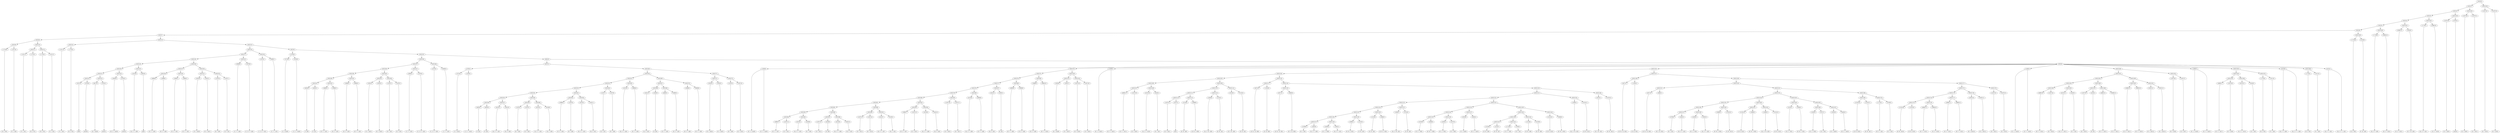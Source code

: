 digraph sample{
"L-1743(0)"->"[D  E  F](0)"
"L-1611(0)"->"[F  G  A](0)"
"L5925(9)"->"L-1743(0)"
"L5925(9)"->"L-1611(0)"
"L-1611(1)"->"[F  G  A](1)"
"L-1743(1)"->"[D  E  F](1)"
"L5925(11)"->"L-1611(1)"
"L5925(11)"->"L-1743(1)"
"L-1743(2)"->"[D  E  F](2)"
"L-1611(2)"->"[F  G  A](2)"
"L5925(12)"->"L-1743(2)"
"L5925(12)"->"L-1611(2)"
"L5925(10)"->"L5925(11)"
"L5925(10)"->"L5925(12)"
"L5925(8)"->"L5925(9)"
"L5925(8)"->"L5925(10)"
"L-1611(3)"->"[F  G  A](3)"
"L-1743(3)"->"[D  E  F](3)"
"L5925(14)"->"L-1611(3)"
"L5925(14)"->"L-1743(3)"
"L5357(0)"->"[D](0)"
"L3765(0)"->"[rest](0)"
"L5925(22)"->"L5357(0)"
"L5925(22)"->"L3765(0)"
"L4871(0)"->"[D  F  Ais](0)"
"L3765(1)"->"[rest](1)"
"L5925(23)"->"L4871(0)"
"L5925(23)"->"L3765(1)"
"L5925(21)"->"L5925(22)"
"L5925(21)"->"L5925(23)"
"L4040(0)"->"[D  E  G  Ais](0)"
"L3765(2)"->"[rest](2)"
"L5925(24)"->"L4040(0)"
"L5925(24)"->"L3765(2)"
"L5925(20)"->"L5925(21)"
"L5925(20)"->"L5925(24)"
"L4310(0)"->"[Cis  E  G  A](0)"
"L4062(0)"->"[A](0)"
"L5925(25)"->"L4310(0)"
"L5925(25)"->"L4062(0)"
"L5925(19)"->"L5925(20)"
"L5925(19)"->"L5925(25)"
"L4896(0)"->"[D  F  G  A](0)"
"L2986(0)"->"[D  E  F  A](0)"
"L5925(28)"->"L4896(0)"
"L5925(28)"->"L2986(0)"
"L2986(1)"->"[D  E  F  A](1)"
"L4896(1)"->"[D  F  G  A](1)"
"L5925(29)"->"L2986(1)"
"L5925(29)"->"L4896(1)"
"L5925(27)"->"L5925(28)"
"L5925(27)"->"L5925(29)"
"L3592(0)"->"[D  G  Ais](0)"
"L3592(1)"->"[D  G  Ais](1)"
"L5925(31)"->"L3592(0)"
"L5925(31)"->"L3592(1)"
"L1287(0)"->"[D  F  A](0)"
"L1287(1)"->"[D  F  A](1)"
"L5925(32)"->"L1287(0)"
"L5925(32)"->"L1287(1)"
"L5925(30)"->"L5925(31)"
"L5925(30)"->"L5925(32)"
"L5925(26)"->"L5925(27)"
"L5925(26)"->"L5925(30)"
"L5925(18)"->"L5925(19)"
"L5925(18)"->"L5925(26)"
"L3990(0)"->"[C  F  G  A](0)"
"L1879(0)"->"[C  D  E  F  A](0)"
"L5925(33)"->"L3990(0)"
"L5925(33)"->"L1879(0)"
"L5925(17)"->"L5925(18)"
"L5925(17)"->"L5925(33)"
"L1879(1)"->"[C  D  E  F  A](1)"
"L3990(1)"->"[C  F  G  A](1)"
"L5925(34)"->"L1879(1)"
"L5925(34)"->"L3990(1)"
"L5925(16)"->"L5925(17)"
"L5925(16)"->"L5925(34)"
"L5718(0)"->"[C  E  Ais](0)"
"L3339(0)"->"[C  E  G  Ais](0)"
"L5795(0)"->"L5718(0)"
"L5795(0)"->"L3339(0)"
"L4630(0)"->"[F  A](0)"
"L4630(1)"->"[F  A](1)"
"L5925(41)"->"L4630(0)"
"L5925(41)"->"L4630(1)"
"L4896(2)"->"[D  F  G  A](2)"
"L2986(2)"->"[D  E  F  A](2)"
"L5925(42)"->"L4896(2)"
"L5925(42)"->"L2986(2)"
"L5925(40)"->"L5925(41)"
"L5925(40)"->"L5925(42)"
"L2986(3)"->"[D  E  F  A](3)"
"L4896(3)"->"[D  F  G  A](3)"
"L5925(43)"->"L2986(3)"
"L5925(43)"->"L4896(3)"
"L5925(39)"->"L5925(40)"
"L5925(39)"->"L5925(43)"
"L3592(2)"->"[D  G  Ais](2)"
"L3592(3)"->"[D  G  Ais](3)"
"L5925(45)"->"L3592(2)"
"L5925(45)"->"L3592(3)"
"L1287(2)"->"[D  F  A](2)"
"L1287(3)"->"[D  F  A](3)"
"L5925(46)"->"L1287(2)"
"L5925(46)"->"L1287(3)"
"L5925(44)"->"L5925(45)"
"L5925(44)"->"L5925(46)"
"L5925(38)"->"L5925(39)"
"L5925(38)"->"L5925(44)"
"L3990(2)"->"[C  F  G  A](2)"
"L1879(2)"->"[C  D  E  F  A](2)"
"L5925(47)"->"L3990(2)"
"L5925(47)"->"L1879(2)"
"L5925(37)"->"L5925(38)"
"L5925(37)"->"L5925(47)"
"L1879(3)"->"[C  D  E  F  A](3)"
"L3990(3)"->"[C  F  G  A](3)"
"L5925(48)"->"L1879(3)"
"L5925(48)"->"L3990(3)"
"L5925(36)"->"L5925(37)"
"L5925(36)"->"L5925(48)"
"L5718(1)"->"[C  E  Ais](1)"
"L3339(1)"->"[C  E  G  Ais](1)"
"L5795(1)"->"L5718(1)"
"L5795(1)"->"L3339(1)"
"L4630(2)"->"[F  A](2)"
"L4630(3)"->"[F  A](3)"
"L5925(56)"->"L4630(2)"
"L5925(56)"->"L4630(3)"
"L4310(1)"->"[Cis  E  G  A](1)"
"L3441(0)"->"[Cis  E  A](0)"
"L5925(57)"->"L4310(1)"
"L5925(57)"->"L3441(0)"
"L5925(55)"->"L5925(56)"
"L5925(55)"->"L5925(57)"
"L1287(4)"->"[D  F  A](4)"
"L1287(5)"->"[D  F  A](5)"
"L5925(59)"->"L1287(4)"
"L5925(59)"->"L1287(5)"
"L4310(2)"->"[Cis  E  G  A](2)"
"L4109(0)"->"[Cis  G  A](0)"
"L5925(60)"->"L4310(2)"
"L5925(60)"->"L4109(0)"
"L5925(58)"->"L5925(59)"
"L5925(58)"->"L5925(60)"
"L5925(54)"->"L5925(55)"
"L5925(54)"->"L5925(58)"
"L2986(4)"->"[D  E  F  A](4)"
"L1287(6)"->"[D  F  A](6)"
"L5925(62)"->"L2986(4)"
"L5925(62)"->"L1287(6)"
"L4310(3)"->"[Cis  E  G  A](3)"
"L3441(1)"->"[Cis  E  A](1)"
"L5925(63)"->"L4310(3)"
"L5925(63)"->"L3441(1)"
"L5925(61)"->"L5925(62)"
"L5925(61)"->"L5925(63)"
"L5925(53)"->"L5925(54)"
"L5925(53)"->"L5925(61)"
"L1287(7)"->"[D  F  A](7)"
"L1287(8)"->"[D  F  A](8)"
"L5925(64)"->"L1287(7)"
"L5925(64)"->"L1287(8)"
"L5925(52)"->"L5925(53)"
"L5925(52)"->"L5925(64)"
"L4310(4)"->"[Cis  E  G  A](4)"
"L4896(4)"->"[D  F  G  A](4)"
"L5925(65)"->"L4310(4)"
"L5925(65)"->"L4896(4)"
"L5925(51)"->"L5925(52)"
"L5925(51)"->"L5925(65)"
"L3441(2)"->"[Cis  E  A](2)"
"L1900(0)"->"[E  A](0)"
"L5925(68)"->"L3441(2)"
"L5925(68)"->"L1900(0)"
"L4896(5)"->"[D  F  G  A](5)"
"L2986(5)"->"[D  E  F  A](5)"
"L5925(69)"->"L4896(5)"
"L5925(69)"->"L2986(5)"
"L5925(67)"->"L5925(68)"
"L5925(67)"->"L5925(69)"
"L2986(6)"->"[D  E  F  A](6)"
"L4896(6)"->"[D  F  G  A](6)"
"L5925(70)"->"L2986(6)"
"L5925(70)"->"L4896(6)"
"L5925(66)"->"L5925(67)"
"L5925(66)"->"L5925(70)"
"L5925(50)"->"L5925(51)"
"L5925(50)"->"L5925(66)"
"L3592(4)"->"[D  G  Ais](4)"
"L3592(5)"->"[D  G  Ais](5)"
"L5925(72)"->"L3592(4)"
"L5925(72)"->"L3592(5)"
"L1287(9)"->"[D  F  A](9)"
"L1287(10)"->"[D  F  A](10)"
"L5925(73)"->"L1287(9)"
"L5925(73)"->"L1287(10)"
"L5925(71)"->"L5925(72)"
"L5925(71)"->"L5925(73)"
"L5925(49)"->"L5925(50)"
"L5925(49)"->"L5925(71)"
"L5875(1)"->"L5795(1)"
"L5875(1)"->"L5925(49)"
"L1466(0)"->"[E  G  A  Ais](0)"
"L1466(0)"->"[E  F  G  Ais](0)"
"L4896(7)"->"[D  F  G  A](7)"
"L1287(11)"->"[D  F  A](11)"
"L5925(84)"->"L4896(7)"
"L5925(84)"->"L1287(11)"
"L4310(5)"->"[Cis  E  G  A](5)"
"L3428(0)"->"[E  G  A](0)"
"L5925(85)"->"L4310(5)"
"L5925(85)"->"L3428(0)"
"L5925(83)"->"L5925(84)"
"L5925(83)"->"L5925(85)"
"L1287(12)"->"[D  F  A](12)"
"L4256(0)"->"[D  A](0)"
"L5925(87)"->"L1287(12)"
"L5925(87)"->"L4256(0)"
"L4310(6)"->"[Cis  E  G  A](6)"
"L3441(3)"->"[Cis  E  A](3)"
"L5925(88)"->"L4310(6)"
"L5925(88)"->"L3441(3)"
"L5925(86)"->"L5925(87)"
"L5925(86)"->"L5925(88)"
"L5925(82)"->"L5925(83)"
"L5925(82)"->"L5925(86)"
"L1287(13)"->"[D  F  A](13)"
"L1287(14)"->"[D  F  A](14)"
"L5925(90)"->"L1287(13)"
"L5925(90)"->"L1287(14)"
"L4310(7)"->"[Cis  E  G  A](7)"
"L4109(1)"->"[Cis  G  A](1)"
"L5925(91)"->"L4310(7)"
"L5925(91)"->"L4109(1)"
"L5925(89)"->"L5925(90)"
"L5925(89)"->"L5925(91)"
"L5925(81)"->"L5925(82)"
"L5925(81)"->"L5925(89)"
"L2986(7)"->"[D  E  F  A](7)"
"L1287(15)"->"[D  F  A](15)"
"L5925(93)"->"L2986(7)"
"L5925(93)"->"L1287(15)"
"L4310(8)"->"[Cis  E  G  A](8)"
"L3441(4)"->"[Cis  E  A](4)"
"L5925(94)"->"L4310(8)"
"L5925(94)"->"L3441(4)"
"L5925(92)"->"L5925(93)"
"L5925(92)"->"L5925(94)"
"L5925(80)"->"L5925(81)"
"L5925(80)"->"L5925(92)"
"L1287(16)"->"[D  F  A](16)"
"L1287(17)"->"[D  F  A](17)"
"L5925(95)"->"L1287(16)"
"L5925(95)"->"L1287(17)"
"L5925(79)"->"L5925(80)"
"L5925(79)"->"L5925(95)"
"L4310(9)"->"[Cis  E  G  A](9)"
"L4896(8)"->"[D  F  G  A](8)"
"L5925(96)"->"L4310(9)"
"L5925(96)"->"L4896(8)"
"L5925(78)"->"L5925(79)"
"L5925(78)"->"L5925(96)"
"L3441(5)"->"[Cis  E  A](5)"
"L1900(1)"->"[E  A](1)"
"L5925(97)"->"L3441(5)"
"L5925(97)"->"L1900(1)"
"L5925(77)"->"L5925(78)"
"L5925(77)"->"L5925(97)"
"L4896(9)"->"[D  F  G  A](9)"
"L2986(8)"->"[D  E  F  A](8)"
"L5925(98)"->"L4896(9)"
"L5925(98)"->"L2986(8)"
"L5925(76)"->"L5925(77)"
"L5925(76)"->"L5925(98)"
"L2986(9)"->"[D  E  F  A](9)"
"L4896(10)"->"[D  F  G  A](10)"
"L5925(99)"->"L2986(9)"
"L5925(99)"->"L4896(10)"
"L5925(75)"->"L5925(76)"
"L5925(75)"->"L5925(99)"
"L3592(6)"->"[D  G  Ais](6)"
"L3592(7)"->"[D  G  Ais](7)"
"L5925(101)"->"L3592(6)"
"L5925(101)"->"L3592(7)"
"L1287(18)"->"[D  F  A](18)"
"L1287(19)"->"[D  F  A](19)"
"L5925(102)"->"L1287(18)"
"L5925(102)"->"L1287(19)"
"L5925(100)"->"L5925(101)"
"L5925(100)"->"L5925(102)"
"L5925(74)"->"L5925(75)"
"L5925(74)"->"L5925(100)"
"L1466(1)"->"[E  G  A  Ais](1)"
"L1466(1)"->"[E  F  G  Ais](1)"
"L4896(11)"->"[D  F  G  A](11)"
"L1287(20)"->"[D  F  A](20)"
"L5925(107)"->"L4896(11)"
"L5925(107)"->"L1287(20)"
"L4310(10)"->"[Cis  E  G  A](10)"
"L3428(1)"->"[E  G  A](1)"
"L5925(108)"->"L4310(10)"
"L5925(108)"->"L3428(1)"
"L5925(106)"->"L5925(107)"
"L5925(106)"->"L5925(108)"
"L1287(21)"->"[D  F  A](21)"
"L5357(1)"->"[D](1)"
"L5925(112)"->"L1287(21)"
"L5925(112)"->"L5357(1)"
"L1516(0)"->"[D  Fis  A](0)"
"L2968(0)"->"[D  Fis  A  B](0)"
"L5925(113)"->"L1516(0)"
"L5925(113)"->"L2968(0)"
"L5925(111)"->"L5925(112)"
"L5925(111)"->"L5925(113)"
"L1080(0)"->"[Cis  D  Fis  A](0)"
"L1516(1)"->"[D  Fis  A](1)"
"L5925(114)"->"L1080(0)"
"L5925(114)"->"L1516(1)"
"L5925(110)"->"L5925(111)"
"L5925(110)"->"L5925(114)"
"L3533(0)"->"[D  E  Fis  A](0)"
"L1516(2)"->"[D  Fis  A](2)"
"L5925(115)"->"L3533(0)"
"L5925(115)"->"L1516(2)"
"L5925(109)"->"L5925(110)"
"L5925(109)"->"L5925(115)"
"L5925(105)"->"L5925(106)"
"L5925(105)"->"L5925(109)"
"L4071(0)"->"[D  Fis  Gis  B](0)"
"L-1834(0)"->"[D  Gis  B](0)"
"L5925(117)"->"L4071(0)"
"L5925(117)"->"L-1834(0)"
"L4071(1)"->"[D  Fis  Gis  B](1)"
"L3860(0)"->"[D  E  Gis  B](0)"
"L5925(119)"->"L4071(1)"
"L5925(119)"->"L3860(0)"
"L3780(0)"->"[D  G  A](0)"
"L1803(0)"->"[Cis  D  G  A](0)"
"L5925(127)"->"L3780(0)"
"L5925(127)"->"L1803(0)"
"L1839(0)"->"[D  G  A  B](0)"
"L1803(1)"->"[Cis  D  G  A](1)"
"L5925(128)"->"L1839(0)"
"L5925(128)"->"L1803(1)"
"L5925(126)"->"L5925(127)"
"L5925(126)"->"L5925(128)"
"L2968(1)"->"[D  Fis  A  B](1)"
"L1516(3)"->"[D  Fis  A](3)"
"L5925(129)"->"L2968(1)"
"L5925(129)"->"L1516(3)"
"L5925(125)"->"L5925(126)"
"L5925(125)"->"L5925(129)"
"L1516(4)"->"[D  Fis  A](4)"
"L2968(2)"->"[D  Fis  A  B](2)"
"L5925(130)"->"L1516(4)"
"L5925(130)"->"L2968(2)"
"L5925(124)"->"L5925(125)"
"L5925(124)"->"L5925(130)"
"L1080(1)"->"[Cis  D  Fis  A](1)"
"L1516(5)"->"[D  Fis  A](5)"
"L5925(131)"->"L1080(1)"
"L5925(131)"->"L1516(5)"
"L5925(123)"->"L5925(124)"
"L5925(123)"->"L5925(131)"
"L2320(0)"->"[D  E  G  B](0)"
"L2608(0)"->"[D  Fis  G  B](0)"
"L5925(135)"->"L2320(0)"
"L5925(135)"->"L2608(0)"
"L1839(1)"->"[D  G  A  B](1)"
"L3107(0)"->"[D  G  B](0)"
"L5925(136)"->"L1839(1)"
"L5925(136)"->"L3107(0)"
"L5925(134)"->"L5925(135)"
"L5925(134)"->"L5925(136)"
"L3592(8)"->"[D  G  Ais](8)"
"L4040(1)"->"[D  E  G  Ais](1)"
"L5925(137)"->"L3592(8)"
"L5925(137)"->"L4040(1)"
"L5925(133)"->"L5925(134)"
"L5925(133)"->"L5925(137)"
"L1516(6)"->"[D  Fis  A](6)"
"L1516(7)"->"[D  Fis  A](7)"
"L5925(141)"->"L1516(6)"
"L5925(141)"->"L1516(7)"
"L-1716(0)"->"[D  E  G  A](0)"
"L3780(1)"->"[D  G  A](1)"
"L5925(142)"->"L-1716(0)"
"L5925(142)"->"L3780(1)"
"L5925(140)"->"L5925(141)"
"L5925(140)"->"L5925(142)"
"L1516(8)"->"[D  Fis  A](8)"
"L1516(9)"->"[D  Fis  A](9)"
"L5925(143)"->"L1516(8)"
"L5925(143)"->"L1516(9)"
"L5925(139)"->"L5925(140)"
"L5925(139)"->"L5925(143)"
"L1516(10)"->"[D  Fis  A](10)"
"L2968(3)"->"[D  Fis  A  B](3)"
"L5925(144)"->"L1516(10)"
"L5925(144)"->"L2968(3)"
"L5925(138)"->"L5925(139)"
"L5925(138)"->"L5925(144)"
"L5925(132)"->"L5925(133)"
"L5925(132)"->"L5925(138)"
"L5925(122)"->"L5925(123)"
"L5925(122)"->"L5925(132)"
"L1080(2)"->"[Cis  D  Fis  A](2)"
"L1516(11)"->"[D  Fis  A](11)"
"L5925(145)"->"L1080(2)"
"L5925(145)"->"L1516(11)"
"L5925(121)"->"L5925(122)"
"L5925(121)"->"L5925(145)"
"L3533(1)"->"[D  E  Fis  A](1)"
"L1516(12)"->"[D  Fis  A](12)"
"L5925(146)"->"L3533(1)"
"L5925(146)"->"L1516(12)"
"L5925(120)"->"L5925(121)"
"L5925(120)"->"L5925(146)"
"L5925(118)"->"L5925(119)"
"L5925(118)"->"L5925(120)"
"L5925(116)"->"L5925(117)"
"L5925(116)"->"L5925(118)"
"L5925(104)"->"L5925(105)"
"L5925(104)"->"L5925(116)"
"L4071(2)"->"[D  Fis  Gis  B](2)"
"L-1834(1)"->"[D  Gis  B](1)"
"L5925(148)"->"L4071(2)"
"L5925(148)"->"L-1834(1)"
"L4071(3)"->"[D  Fis  Gis  B](3)"
"L3860(1)"->"[D  E  Gis  B](1)"
"L5925(151)"->"L4071(3)"
"L5925(151)"->"L3860(1)"
"L3780(2)"->"[D  G  A](2)"
"L1803(2)"->"[Cis  D  G  A](2)"
"L5925(157)"->"L3780(2)"
"L5925(157)"->"L1803(2)"
"L1839(2)"->"[D  G  A  B](2)"
"L1803(3)"->"[Cis  D  G  A](3)"
"L5925(158)"->"L1839(2)"
"L5925(158)"->"L1803(3)"
"L5925(156)"->"L5925(157)"
"L5925(156)"->"L5925(158)"
"L2968(4)"->"[D  Fis  A  B](4)"
"L1516(13)"->"[D  Fis  A](13)"
"L5925(159)"->"L2968(4)"
"L5925(159)"->"L1516(13)"
"L5925(155)"->"L5925(156)"
"L5925(155)"->"L5925(159)"
"L1516(14)"->"[D  Fis  A](14)"
"L2968(5)"->"[D  Fis  A  B](5)"
"L5925(161)"->"L1516(14)"
"L5925(161)"->"L2968(5)"
"L1080(3)"->"[Cis  D  Fis  A](3)"
"L1516(15)"->"[D  Fis  A](15)"
"L5925(162)"->"L1080(3)"
"L5925(162)"->"L1516(15)"
"L5925(160)"->"L5925(161)"
"L5925(160)"->"L5925(162)"
"L5925(154)"->"L5925(155)"
"L5925(154)"->"L5925(160)"
"L2320(1)"->"[D  E  G  B](1)"
"L2608(1)"->"[D  Fis  G  B](1)"
"L5925(164)"->"L2320(1)"
"L5925(164)"->"L2608(1)"
"L1839(3)"->"[D  G  A  B](3)"
"L3107(1)"->"[D  G  B](1)"
"L5925(166)"->"L1839(3)"
"L5925(166)"->"L3107(1)"
"L3592(9)"->"[D  G  Ais](9)"
"L4040(2)"->"[D  E  G  Ais](2)"
"L5925(167)"->"L3592(9)"
"L5925(167)"->"L4040(2)"
"L5925(165)"->"L5925(166)"
"L5925(165)"->"L5925(167)"
"L5925(163)"->"L5925(164)"
"L5925(163)"->"L5925(165)"
"L5925(153)"->"L5925(154)"
"L5925(153)"->"L5925(163)"
"L1516(16)"->"[D  Fis  A](16)"
"L1516(17)"->"[D  Fis  A](17)"
"L5925(169)"->"L1516(16)"
"L5925(169)"->"L1516(17)"
"L-1716(1)"->"[D  E  G  A](1)"
"L3780(3)"->"[D  G  A](3)"
"L5925(170)"->"L-1716(1)"
"L5925(170)"->"L3780(3)"
"L5925(168)"->"L5925(169)"
"L5925(168)"->"L5925(170)"
"L5925(152)"->"L5925(153)"
"L5925(152)"->"L5925(168)"
"L5925(150)"->"L5925(151)"
"L5925(150)"->"L5925(152)"
"L1516(18)"->"[D  Fis  A](18)"
"L1516(19)"->"[D  Fis  A](19)"
"L5925(175)"->"L1516(18)"
"L5925(175)"->"L1516(19)"
"L4896(12)"->"[D  F  G  A](12)"
"L2986(10)"->"[D  E  F  A](10)"
"L5925(176)"->"L4896(12)"
"L5925(176)"->"L2986(10)"
"L5925(174)"->"L5925(175)"
"L5925(174)"->"L5925(176)"
"L2986(11)"->"[D  E  F  A](11)"
"L4896(13)"->"[D  F  G  A](13)"
"L5925(177)"->"L2986(11)"
"L5925(177)"->"L4896(13)"
"L5925(173)"->"L5925(174)"
"L5925(173)"->"L5925(177)"
"L3592(10)"->"[D  G  Ais](10)"
"L3592(11)"->"[D  G  Ais](11)"
"L5925(178)"->"L3592(10)"
"L5925(178)"->"L3592(11)"
"L5925(172)"->"L5925(173)"
"L5925(172)"->"L5925(178)"
"L1287(22)"->"[D  F  A](22)"
"L1287(23)"->"[D  F  A](23)"
"L5925(179)"->"L1287(22)"
"L5925(179)"->"L1287(23)"
"L5925(171)"->"L5925(172)"
"L5925(171)"->"L5925(179)"
"L5925(149)"->"L5925(150)"
"L5925(149)"->"L5925(171)"
"L5925(147)"->"L5925(148)"
"L5925(147)"->"L5925(149)"
"L5925(103)"->"L5925(104)"
"L5925(103)"->"L5925(147)"
"L1466(2)"->"[E  G  A  Ais](2)"
"L1466(2)"->"[E  F  G  Ais](2)"
"L4896(14)"->"[D  F  G  A](14)"
"L1287(24)"->"[D  F  A](24)"
"L5925(184)"->"L4896(14)"
"L5925(184)"->"L1287(24)"
"L4310(11)"->"[Cis  E  G  A](11)"
"L3428(2)"->"[E  G  A](2)"
"L5925(185)"->"L4310(11)"
"L5925(185)"->"L3428(2)"
"L5925(183)"->"L5925(184)"
"L5925(183)"->"L5925(185)"
"L1287(25)"->"[D  F  A](25)"
"L4256(1)"->"[D  A](1)"
"L5925(187)"->"L1287(25)"
"L5925(187)"->"L4256(1)"
"L4896(15)"->"[D  F  G  A](15)"
"L2986(12)"->"[D  E  F  A](12)"
"L5925(188)"->"L4896(15)"
"L5925(188)"->"L2986(12)"
"L5925(186)"->"L5925(187)"
"L5925(186)"->"L5925(188)"
"L5925(182)"->"L5925(183)"
"L5925(182)"->"L5925(186)"
"L2986(13)"->"[D  E  F  A](13)"
"L4896(16)"->"[D  F  G  A](16)"
"L5925(190)"->"L2986(13)"
"L5925(190)"->"L4896(16)"
"L3592(12)"->"[D  G  Ais](12)"
"L3592(13)"->"[D  G  Ais](13)"
"L5925(191)"->"L3592(12)"
"L5925(191)"->"L3592(13)"
"L5925(189)"->"L5925(190)"
"L5925(189)"->"L5925(191)"
"L5925(181)"->"L5925(182)"
"L5925(181)"->"L5925(189)"
"L1287(26)"->"[D  F  A](26)"
"L1287(27)"->"[D  F  A](27)"
"L5925(192)"->"L1287(26)"
"L5925(192)"->"L1287(27)"
"L5925(180)"->"L5925(181)"
"L5925(180)"->"L5925(192)"
"L1466(3)"->"[E  G  A  Ais](3)"
"L1466(3)"->"[E  F  G  Ais](3)"
"L4896(17)"->"[D  F  G  A](17)"
"L1287(28)"->"[D  F  A](28)"
"L5925(195)"->"L4896(17)"
"L5925(195)"->"L1287(28)"
"L4310(12)"->"[Cis  E  G  A](12)"
"L3428(3)"->"[E  G  A](3)"
"L5925(196)"->"L4310(12)"
"L5925(196)"->"L3428(3)"
"L5925(194)"->"L5925(195)"
"L5925(194)"->"L5925(196)"
"L-1743(4)"->"[D  E  F](4)"
"L-1611(4)"->"[F  G  A](4)"
"L5925(197)"->"L-1743(4)"
"L5925(197)"->"L-1611(4)"
"L5925(193)"->"L5925(194)"
"L5925(193)"->"L5925(197)"
"L4316(0)"->"[Cis  F  G  A](0)"
"L4316(0)"->"[Cis  E  F  G  A](0)"
"L-1743(5)"->"[D  E  F](5)"
"L-1611(5)"->"[F  G  A](5)"
"L5925(198)"->"L-1743(5)"
"L5925(198)"->"L-1611(5)"
"L4316(1)"->"[Cis  F  G  A](1)"
"L4316(1)"->"[Cis  E  F  G  A](1)"
"L5904(0)"->"L1466(0)"
"L5904(0)"->"L5925(74)"
"L5904(0)"->"L1466(1)"
"L5904(0)"->"L5925(103)"
"L5904(0)"->"L1466(2)"
"L5904(0)"->"L5925(180)"
"L5904(0)"->"L1466(3)"
"L5904(0)"->"L5925(193)"
"L5904(0)"->"L4316(0)"
"L5904(0)"->"L5925(198)"
"L5904(0)"->"L4316(1)"
"L5902(0)"->"L5875(1)"
"L5902(0)"->"L5904(0)"
"L5925(35)"->"L5925(36)"
"L5925(35)"->"L5902(0)"
"L5875(0)"->"L5795(0)"
"L5875(0)"->"L5925(35)"
"L5925(15)"->"L5925(16)"
"L5925(15)"->"L5875(0)"
"L5925(13)"->"L5925(14)"
"L5925(13)"->"L5925(15)"
"L5925(7)"->"L5925(8)"
"L5925(7)"->"L5925(13)"
"L-1743(6)"->"[D  E  F](6)"
"L5136(0)"->"[F  Gis  A](0)"
"L5925(199)"->"L-1743(6)"
"L5925(199)"->"L5136(0)"
"L5925(6)"->"L5925(7)"
"L5925(6)"->"L5925(199)"
"L-1736(0)"->"[Cis  D  F  A](0)"
"L2986(14)"->"[D  E  F  A](14)"
"L5925(200)"->"L-1736(0)"
"L5925(200)"->"L2986(14)"
"L5925(5)"->"L5925(6)"
"L5925(5)"->"L5925(200)"
"L2986(15)"->"[D  E  F  A](15)"
"L3583(0)"->"[D  F  Gis  A](0)"
"L5925(201)"->"L2986(15)"
"L5925(201)"->"L3583(0)"
"L5925(4)"->"L5925(5)"
"L5925(4)"->"L5925(201)"
"L-1736(1)"->"[Cis  D  F  A](1)"
"L2986(16)"->"[D  E  F  A](16)"
"L5925(202)"->"L-1736(1)"
"L5925(202)"->"L2986(16)"
"L5925(3)"->"L5925(4)"
"L5925(3)"->"L5925(202)"
"L1287(29)"->"[D  F  A](29)"
"L3765(3)"->"[rest](3)"
"L5925(203)"->"L1287(29)"
"L5925(203)"->"L3765(3)"
"L5925(2)"->"L5925(3)"
"L5925(2)"->"L5925(203)"
"L1287(30)"->"[D  F  A](30)"
"L1287(31)"->"[D  F  A](31)"
"L5925(204)"->"L1287(30)"
"L5925(204)"->"L1287(31)"
"L5925(1)"->"L5925(2)"
"L5925(1)"->"L5925(204)"
"L1287(32)"->"[D  F  A](32)"
"L1287(33)"->"[D  F  A](33)"
"L5925(205)"->"L1287(32)"
"L5925(205)"->"L1287(33)"
"L5925(0)"->"L5925(1)"
"L5925(0)"->"L5925(205)"
{rank = min; "L5925(0)"}
{rank = same; "L5925(1)"; "L5925(205)";}
{rank = same; "L5925(2)"; "L5925(204)"; "L1287(32)"; "L1287(33)";}
{rank = same; "L5925(3)"; "L5925(203)"; "L1287(30)"; "L1287(31)";}
{rank = same; "L5925(4)"; "L5925(202)"; "L1287(29)"; "L3765(3)";}
{rank = same; "L5925(5)"; "L5925(201)"; "L-1736(1)"; "L2986(16)";}
{rank = same; "L5925(6)"; "L5925(200)"; "L2986(15)"; "L3583(0)";}
{rank = same; "L5925(7)"; "L5925(199)"; "L-1736(0)"; "L2986(14)";}
{rank = same; "L5925(8)"; "L5925(13)"; "L-1743(6)"; "L5136(0)";}
{rank = same; "L5925(9)"; "L5925(10)"; "L5925(14)"; "L5925(15)";}
{rank = same; "L-1743(0)"; "L-1611(0)"; "L5925(11)"; "L5925(12)"; "L-1611(3)"; "L-1743(3)"; "L5925(16)"; "L5875(0)";}
{rank = same; "L-1611(1)"; "L-1743(1)"; "L-1743(2)"; "L-1611(2)"; "L5925(17)"; "L5925(34)"; "L5795(0)"; "L5925(35)";}
{rank = same; "L5925(18)"; "L5925(33)"; "L1879(1)"; "L3990(1)"; "L5718(0)"; "L3339(0)"; "L5925(36)"; "L5902(0)";}
{rank = same; "L5925(19)"; "L5925(26)"; "L3990(0)"; "L1879(0)"; "L5925(37)"; "L5925(48)"; "L5875(1)"; "L5904(0)";}
{rank = same; "L5925(20)"; "L5925(25)"; "L5925(27)"; "L5925(30)"; "L5925(38)"; "L5925(47)"; "L1879(3)"; "L3990(3)"; "L5795(1)"; "L5925(49)"; "L1466(0)"; "L5925(74)"; "L1466(1)"; "L5925(103)"; "L1466(2)"; "L5925(180)"; "L1466(3)"; "L5925(193)"; "L4316(0)"; "L5925(198)"; "L4316(1)";}
{rank = same; "L5925(21)"; "L5925(24)"; "L4310(0)"; "L4062(0)"; "L5925(28)"; "L5925(29)"; "L5925(31)"; "L5925(32)"; "L5925(39)"; "L5925(44)"; "L3990(2)"; "L1879(2)"; "L5718(1)"; "L3339(1)"; "L5925(50)"; "L5925(71)"; "L5925(75)"; "L5925(100)"; "L5925(104)"; "L5925(147)"; "L5925(181)"; "L5925(192)"; "L5925(194)"; "L5925(197)"; "L-1743(5)"; "L-1611(5)";}
{rank = same; "L5925(22)"; "L5925(23)"; "L4040(0)"; "L3765(2)"; "L4896(0)"; "L2986(0)"; "L2986(1)"; "L4896(1)"; "L3592(0)"; "L3592(1)"; "L1287(0)"; "L1287(1)"; "L5925(40)"; "L5925(43)"; "L5925(45)"; "L5925(46)"; "L5925(51)"; "L5925(66)"; "L5925(72)"; "L5925(73)"; "L5925(76)"; "L5925(99)"; "L5925(101)"; "L5925(102)"; "L5925(105)"; "L5925(116)"; "L5925(148)"; "L5925(149)"; "L5925(182)"; "L5925(189)"; "L1287(26)"; "L1287(27)"; "L5925(195)"; "L5925(196)"; "L-1743(4)"; "L-1611(4)";}
{rank = same; "L5357(0)"; "L3765(0)"; "L4871(0)"; "L3765(1)"; "L5925(41)"; "L5925(42)"; "L2986(3)"; "L4896(3)"; "L3592(2)"; "L3592(3)"; "L1287(2)"; "L1287(3)"; "L5925(52)"; "L5925(65)"; "L5925(67)"; "L5925(70)"; "L3592(4)"; "L3592(5)"; "L1287(9)"; "L1287(10)"; "L5925(77)"; "L5925(98)"; "L2986(9)"; "L4896(10)"; "L3592(6)"; "L3592(7)"; "L1287(18)"; "L1287(19)"; "L5925(106)"; "L5925(109)"; "L5925(117)"; "L5925(118)"; "L4071(2)"; "L-1834(1)"; "L5925(150)"; "L5925(171)"; "L5925(183)"; "L5925(186)"; "L5925(190)"; "L5925(191)"; "L4896(17)"; "L1287(28)"; "L4310(12)"; "L3428(3)";}
{rank = same; "L4630(0)"; "L4630(1)"; "L4896(2)"; "L2986(2)"; "L5925(53)"; "L5925(64)"; "L4310(4)"; "L4896(4)"; "L5925(68)"; "L5925(69)"; "L2986(6)"; "L4896(6)"; "L5925(78)"; "L5925(97)"; "L4896(9)"; "L2986(8)"; "L5925(107)"; "L5925(108)"; "L5925(110)"; "L5925(115)"; "L4071(0)"; "L-1834(0)"; "L5925(119)"; "L5925(120)"; "L5925(151)"; "L5925(152)"; "L5925(172)"; "L5925(179)"; "L5925(184)"; "L5925(185)"; "L5925(187)"; "L5925(188)"; "L2986(13)"; "L4896(16)"; "L3592(12)"; "L3592(13)";}
{rank = same; "L5925(54)"; "L5925(61)"; "L1287(7)"; "L1287(8)"; "L3441(2)"; "L1900(0)"; "L4896(5)"; "L2986(5)"; "L5925(79)"; "L5925(96)"; "L3441(5)"; "L1900(1)"; "L4896(11)"; "L1287(20)"; "L4310(10)"; "L3428(1)"; "L5925(111)"; "L5925(114)"; "L3533(0)"; "L1516(2)"; "L4071(1)"; "L3860(0)"; "L5925(121)"; "L5925(146)"; "L4071(3)"; "L3860(1)"; "L5925(153)"; "L5925(168)"; "L5925(173)"; "L5925(178)"; "L1287(22)"; "L1287(23)"; "L4896(14)"; "L1287(24)"; "L4310(11)"; "L3428(2)"; "L1287(25)"; "L4256(1)"; "L4896(15)"; "L2986(12)";}
{rank = same; "L5925(55)"; "L5925(58)"; "L5925(62)"; "L5925(63)"; "L5925(80)"; "L5925(95)"; "L4310(9)"; "L4896(8)"; "L5925(112)"; "L5925(113)"; "L1080(0)"; "L1516(1)"; "L5925(122)"; "L5925(145)"; "L3533(1)"; "L1516(12)"; "L5925(154)"; "L5925(163)"; "L5925(169)"; "L5925(170)"; "L5925(174)"; "L5925(177)"; "L3592(10)"; "L3592(11)";}
{rank = same; "L5925(56)"; "L5925(57)"; "L5925(59)"; "L5925(60)"; "L2986(4)"; "L1287(6)"; "L4310(3)"; "L3441(1)"; "L5925(81)"; "L5925(92)"; "L1287(16)"; "L1287(17)"; "L1287(21)"; "L5357(1)"; "L1516(0)"; "L2968(0)"; "L5925(123)"; "L5925(132)"; "L1080(2)"; "L1516(11)"; "L5925(155)"; "L5925(160)"; "L5925(164)"; "L5925(165)"; "L1516(16)"; "L1516(17)"; "L-1716(1)"; "L3780(3)"; "L5925(175)"; "L5925(176)"; "L2986(11)"; "L4896(13)";}
{rank = same; "L4630(2)"; "L4630(3)"; "L4310(1)"; "L3441(0)"; "L1287(4)"; "L1287(5)"; "L4310(2)"; "L4109(0)"; "L5925(82)"; "L5925(89)"; "L5925(93)"; "L5925(94)"; "L5925(124)"; "L5925(131)"; "L5925(133)"; "L5925(138)"; "L5925(156)"; "L5925(159)"; "L5925(161)"; "L5925(162)"; "L2320(1)"; "L2608(1)"; "L5925(166)"; "L5925(167)"; "L1516(18)"; "L1516(19)"; "L4896(12)"; "L2986(10)";}
{rank = same; "L5925(83)"; "L5925(86)"; "L5925(90)"; "L5925(91)"; "L2986(7)"; "L1287(15)"; "L4310(8)"; "L3441(4)"; "L5925(125)"; "L5925(130)"; "L1080(1)"; "L1516(5)"; "L5925(134)"; "L5925(137)"; "L5925(139)"; "L5925(144)"; "L5925(157)"; "L5925(158)"; "L2968(4)"; "L1516(13)"; "L1516(14)"; "L2968(5)"; "L1080(3)"; "L1516(15)"; "L1839(3)"; "L3107(1)"; "L3592(9)"; "L4040(2)";}
{rank = same; "L5925(84)"; "L5925(85)"; "L5925(87)"; "L5925(88)"; "L1287(13)"; "L1287(14)"; "L4310(7)"; "L4109(1)"; "L5925(126)"; "L5925(129)"; "L1516(4)"; "L2968(2)"; "L5925(135)"; "L5925(136)"; "L3592(8)"; "L4040(1)"; "L5925(140)"; "L5925(143)"; "L1516(10)"; "L2968(3)"; "L3780(2)"; "L1803(2)"; "L1839(2)"; "L1803(3)";}
{rank = same; "L4896(7)"; "L1287(11)"; "L4310(5)"; "L3428(0)"; "L1287(12)"; "L4256(0)"; "L4310(6)"; "L3441(3)"; "L5925(127)"; "L5925(128)"; "L2968(1)"; "L1516(3)"; "L2320(0)"; "L2608(0)"; "L1839(1)"; "L3107(0)"; "L5925(141)"; "L5925(142)"; "L1516(8)"; "L1516(9)";}
{rank = same; "L3780(0)"; "L1803(0)"; "L1839(0)"; "L1803(1)"; "L1516(6)"; "L1516(7)"; "L-1716(0)"; "L3780(1)";}
{rank = max; "[A](0)"; "[C  D  E  F  A](0)"; "[C  D  E  F  A](1)"; "[C  D  E  F  A](2)"; "[C  D  E  F  A](3)"; "[C  E  Ais](0)"; "[C  E  Ais](1)"; "[C  E  G  Ais](0)"; "[C  E  G  Ais](1)"; "[C  F  G  A](0)"; "[C  F  G  A](1)"; "[C  F  G  A](2)"; "[C  F  G  A](3)"; "[Cis  D  F  A](0)"; "[Cis  D  F  A](1)"; "[Cis  D  Fis  A](0)"; "[Cis  D  Fis  A](1)"; "[Cis  D  Fis  A](2)"; "[Cis  D  Fis  A](3)"; "[Cis  D  G  A](0)"; "[Cis  D  G  A](1)"; "[Cis  D  G  A](2)"; "[Cis  D  G  A](3)"; "[Cis  E  A](0)"; "[Cis  E  A](1)"; "[Cis  E  A](2)"; "[Cis  E  A](3)"; "[Cis  E  A](4)"; "[Cis  E  A](5)"; "[Cis  E  F  G  A](0)"; "[Cis  E  F  G  A](1)"; "[Cis  E  G  A](0)"; "[Cis  E  G  A](1)"; "[Cis  E  G  A](10)"; "[Cis  E  G  A](11)"; "[Cis  E  G  A](12)"; "[Cis  E  G  A](2)"; "[Cis  E  G  A](3)"; "[Cis  E  G  A](4)"; "[Cis  E  G  A](5)"; "[Cis  E  G  A](6)"; "[Cis  E  G  A](7)"; "[Cis  E  G  A](8)"; "[Cis  E  G  A](9)"; "[Cis  F  G  A](0)"; "[Cis  F  G  A](1)"; "[Cis  G  A](0)"; "[Cis  G  A](1)"; "[D  A](0)"; "[D  A](1)"; "[D  E  F  A](0)"; "[D  E  F  A](1)"; "[D  E  F  A](10)"; "[D  E  F  A](11)"; "[D  E  F  A](12)"; "[D  E  F  A](13)"; "[D  E  F  A](14)"; "[D  E  F  A](15)"; "[D  E  F  A](16)"; "[D  E  F  A](2)"; "[D  E  F  A](3)"; "[D  E  F  A](4)"; "[D  E  F  A](5)"; "[D  E  F  A](6)"; "[D  E  F  A](7)"; "[D  E  F  A](8)"; "[D  E  F  A](9)"; "[D  E  F](0)"; "[D  E  F](1)"; "[D  E  F](2)"; "[D  E  F](3)"; "[D  E  F](4)"; "[D  E  F](5)"; "[D  E  F](6)"; "[D  E  Fis  A](0)"; "[D  E  Fis  A](1)"; "[D  E  G  A](0)"; "[D  E  G  A](1)"; "[D  E  G  Ais](0)"; "[D  E  G  Ais](1)"; "[D  E  G  Ais](2)"; "[D  E  G  B](0)"; "[D  E  G  B](1)"; "[D  E  Gis  B](0)"; "[D  E  Gis  B](1)"; "[D  F  A](0)"; "[D  F  A](1)"; "[D  F  A](10)"; "[D  F  A](11)"; "[D  F  A](12)"; "[D  F  A](13)"; "[D  F  A](14)"; "[D  F  A](15)"; "[D  F  A](16)"; "[D  F  A](17)"; "[D  F  A](18)"; "[D  F  A](19)"; "[D  F  A](2)"; "[D  F  A](20)"; "[D  F  A](21)"; "[D  F  A](22)"; "[D  F  A](23)"; "[D  F  A](24)"; "[D  F  A](25)"; "[D  F  A](26)"; "[D  F  A](27)"; "[D  F  A](28)"; "[D  F  A](29)"; "[D  F  A](3)"; "[D  F  A](30)"; "[D  F  A](31)"; "[D  F  A](32)"; "[D  F  A](33)"; "[D  F  A](4)"; "[D  F  A](5)"; "[D  F  A](6)"; "[D  F  A](7)"; "[D  F  A](8)"; "[D  F  A](9)"; "[D  F  Ais](0)"; "[D  F  G  A](0)"; "[D  F  G  A](1)"; "[D  F  G  A](10)"; "[D  F  G  A](11)"; "[D  F  G  A](12)"; "[D  F  G  A](13)"; "[D  F  G  A](14)"; "[D  F  G  A](15)"; "[D  F  G  A](16)"; "[D  F  G  A](17)"; "[D  F  G  A](2)"; "[D  F  G  A](3)"; "[D  F  G  A](4)"; "[D  F  G  A](5)"; "[D  F  G  A](6)"; "[D  F  G  A](7)"; "[D  F  G  A](8)"; "[D  F  G  A](9)"; "[D  F  Gis  A](0)"; "[D  Fis  A  B](0)"; "[D  Fis  A  B](1)"; "[D  Fis  A  B](2)"; "[D  Fis  A  B](3)"; "[D  Fis  A  B](4)"; "[D  Fis  A  B](5)"; "[D  Fis  A](0)"; "[D  Fis  A](1)"; "[D  Fis  A](10)"; "[D  Fis  A](11)"; "[D  Fis  A](12)"; "[D  Fis  A](13)"; "[D  Fis  A](14)"; "[D  Fis  A](15)"; "[D  Fis  A](16)"; "[D  Fis  A](17)"; "[D  Fis  A](18)"; "[D  Fis  A](19)"; "[D  Fis  A](2)"; "[D  Fis  A](3)"; "[D  Fis  A](4)"; "[D  Fis  A](5)"; "[D  Fis  A](6)"; "[D  Fis  A](7)"; "[D  Fis  A](8)"; "[D  Fis  A](9)"; "[D  Fis  G  B](0)"; "[D  Fis  G  B](1)"; "[D  Fis  Gis  B](0)"; "[D  Fis  Gis  B](1)"; "[D  Fis  Gis  B](2)"; "[D  Fis  Gis  B](3)"; "[D  G  A  B](0)"; "[D  G  A  B](1)"; "[D  G  A  B](2)"; "[D  G  A  B](3)"; "[D  G  A](0)"; "[D  G  A](1)"; "[D  G  A](2)"; "[D  G  A](3)"; "[D  G  Ais](0)"; "[D  G  Ais](1)"; "[D  G  Ais](10)"; "[D  G  Ais](11)"; "[D  G  Ais](12)"; "[D  G  Ais](13)"; "[D  G  Ais](2)"; "[D  G  Ais](3)"; "[D  G  Ais](4)"; "[D  G  Ais](5)"; "[D  G  Ais](6)"; "[D  G  Ais](7)"; "[D  G  Ais](8)"; "[D  G  Ais](9)"; "[D  G  B](0)"; "[D  G  B](1)"; "[D  Gis  B](0)"; "[D  Gis  B](1)"; "[D](0)"; "[D](1)"; "[E  A](0)"; "[E  A](1)"; "[E  F  G  Ais](0)"; "[E  F  G  Ais](1)"; "[E  F  G  Ais](2)"; "[E  F  G  Ais](3)"; "[E  G  A  Ais](0)"; "[E  G  A  Ais](1)"; "[E  G  A  Ais](2)"; "[E  G  A  Ais](3)"; "[E  G  A](0)"; "[E  G  A](1)"; "[E  G  A](2)"; "[E  G  A](3)"; "[F  A](0)"; "[F  A](1)"; "[F  A](2)"; "[F  A](3)"; "[F  G  A](0)"; "[F  G  A](1)"; "[F  G  A](2)"; "[F  G  A](3)"; "[F  G  A](4)"; "[F  G  A](5)"; "[F  Gis  A](0)"; "[rest](0)"; "[rest](1)"; "[rest](2)"; "[rest](3)";}
}
